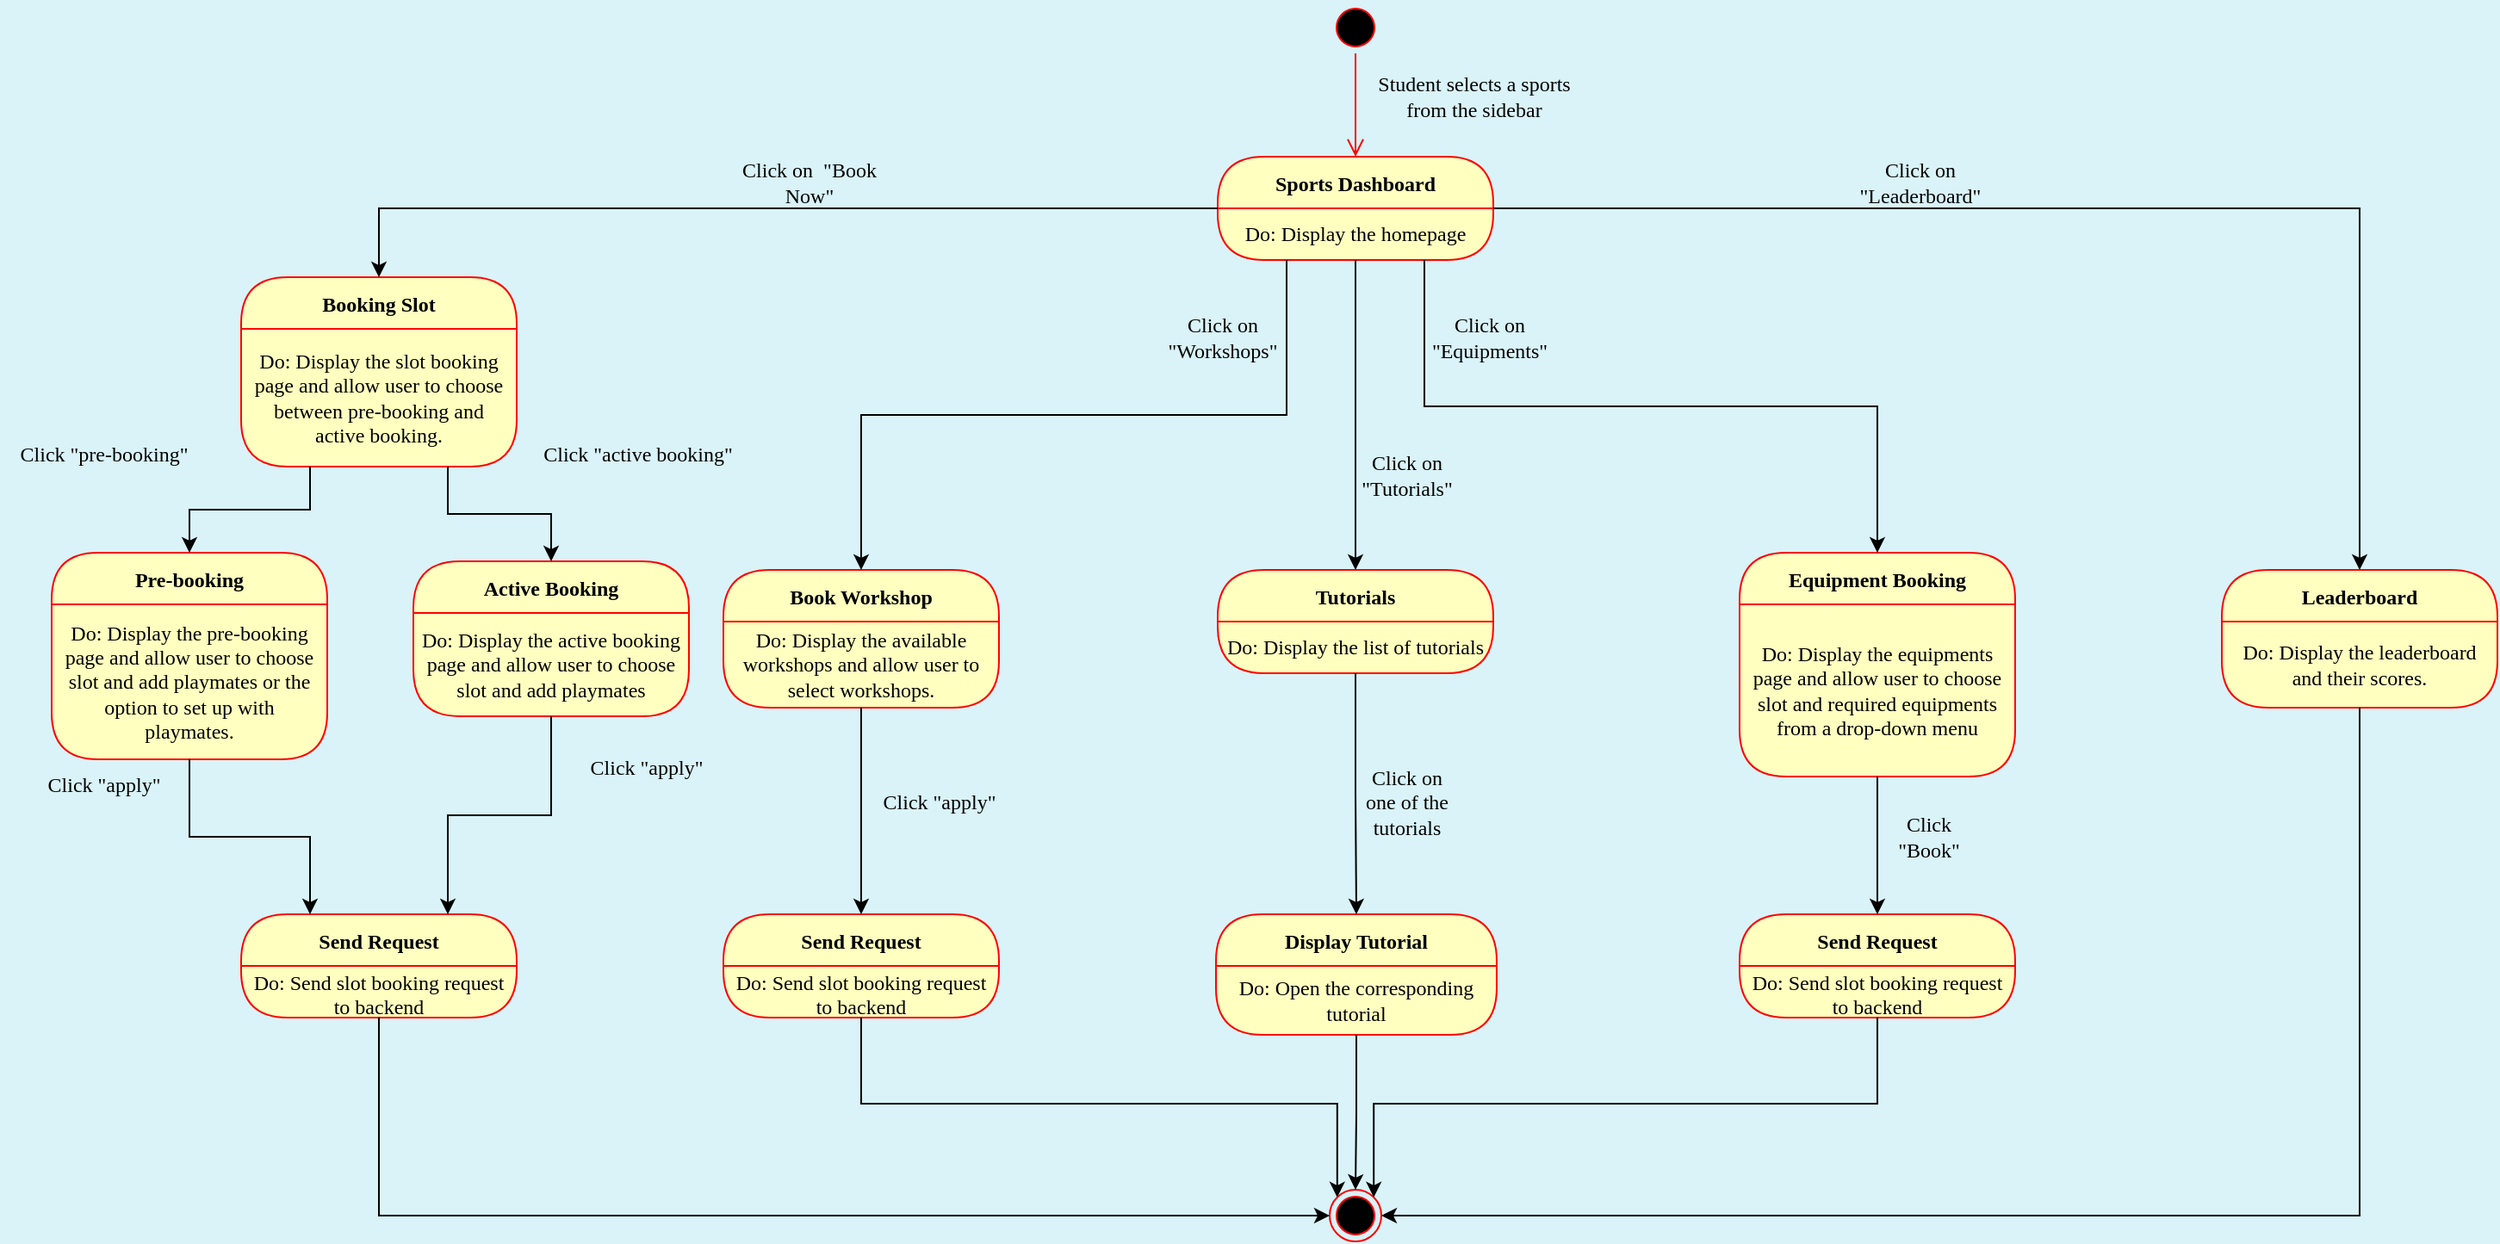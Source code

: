 <mxfile version="23.1.1" type="google">
  <diagram name="Page-1" id="58cdce13-f638-feb5-8d6f-7d28b1aa9fa0">
    <mxGraphModel grid="1" page="1" gridSize="10" guides="1" tooltips="1" connect="1" arrows="1" fold="1" pageScale="1" pageWidth="1654" pageHeight="1169" background="#D9F3F8" math="0" shadow="0">
      <root>
        <mxCell id="0" />
        <mxCell id="1" parent="0" />
        <mxCell id="kVAj0i-eSsZbjXYJoXRX-5" value="" style="ellipse;html=1;shape=startState;fillColor=#000000;strokeColor=#ff0000;fontFamily=Poppins;fontSource=https%3A%2F%2Ffonts.googleapis.com%2Fcss%3Ffamily%3DPoppins;" vertex="1" parent="1">
          <mxGeometry x="812" y="90" width="30" height="30" as="geometry" />
        </mxCell>
        <mxCell id="kVAj0i-eSsZbjXYJoXRX-6" value="" style="edgeStyle=orthogonalEdgeStyle;html=1;verticalAlign=bottom;endArrow=open;endSize=8;strokeColor=#ff0000;rounded=0;fontFamily=Poppins;fontSource=https%3A%2F%2Ffonts.googleapis.com%2Fcss%3Ffamily%3DPoppins;" edge="1" parent="1" source="kVAj0i-eSsZbjXYJoXRX-5">
          <mxGeometry relative="1" as="geometry">
            <mxPoint x="827" y="180" as="targetPoint" />
          </mxGeometry>
        </mxCell>
        <mxCell id="kVAj0i-eSsZbjXYJoXRX-7" value="Sports Dashboard" style="swimlane;fontStyle=1;align=center;verticalAlign=middle;childLayout=stackLayout;horizontal=1;startSize=30;horizontalStack=0;resizeParent=0;resizeLast=1;container=0;fontColor=#000000;collapsible=0;rounded=1;arcSize=30;strokeColor=#ff0000;fillColor=#ffffc0;swimlaneFillColor=#ffffc0;dropTarget=0;fontFamily=Poppins;fontSource=https%3A%2F%2Ffonts.googleapis.com%2Fcss%3Ffamily%3DPoppins;" vertex="1" parent="1">
          <mxGeometry x="747" y="180" width="160" height="60" as="geometry" />
        </mxCell>
        <mxCell id="kVAj0i-eSsZbjXYJoXRX-8" value="Do: Display the homepage" style="text;html=1;strokeColor=none;fillColor=none;align=center;verticalAlign=middle;spacingLeft=4;spacingRight=4;whiteSpace=wrap;overflow=hidden;rotatable=0;fontColor=#000000;fontFamily=Poppins;fontSource=https%3A%2F%2Ffonts.googleapis.com%2Fcss%3Ffamily%3DPoppins;" vertex="1" parent="kVAj0i-eSsZbjXYJoXRX-7">
          <mxGeometry y="30" width="160" height="30" as="geometry" />
        </mxCell>
        <mxCell id="kVAj0i-eSsZbjXYJoXRX-11" value="Student selects a sports from the sidebar" style="text;html=1;strokeColor=none;fillColor=none;align=center;verticalAlign=middle;whiteSpace=wrap;rounded=0;fontFamily=Poppins;fontSource=https%3A%2F%2Ffonts.googleapis.com%2Fcss%3Ffamily%3DPoppins;" vertex="1" parent="1">
          <mxGeometry x="827" y="130" width="138" height="30" as="geometry" />
        </mxCell>
        <mxCell id="kVAj0i-eSsZbjXYJoXRX-12" value="Booking Slot" style="swimlane;fontStyle=1;align=center;verticalAlign=middle;childLayout=stackLayout;horizontal=1;startSize=30;horizontalStack=0;resizeParent=0;resizeLast=1;container=0;fontColor=#000000;collapsible=0;rounded=1;arcSize=30;strokeColor=#ff0000;fillColor=#ffffc0;swimlaneFillColor=#ffffc0;dropTarget=0;fontFamily=Poppins;fontSource=https%3A%2F%2Ffonts.googleapis.com%2Fcss%3Ffamily%3DPoppins;" vertex="1" parent="1">
          <mxGeometry x="180" y="250" width="160" height="110" as="geometry" />
        </mxCell>
        <mxCell id="kVAj0i-eSsZbjXYJoXRX-13" value="&lt;font&gt;Do: Display the slot booking page and allow user to choose between pre-booking and active booking.&lt;/font&gt;" style="text;html=1;strokeColor=none;fillColor=none;align=center;verticalAlign=middle;spacingLeft=4;spacingRight=4;whiteSpace=wrap;overflow=hidden;rotatable=0;fontColor=#000000;fontFamily=Poppins;fontSource=https%3A%2F%2Ffonts.googleapis.com%2Fcss%3Ffamily%3DPoppins;" vertex="1" parent="kVAj0i-eSsZbjXYJoXRX-12">
          <mxGeometry y="30" width="160" height="80" as="geometry" />
        </mxCell>
        <mxCell id="kVAj0i-eSsZbjXYJoXRX-15" value="Book Workshop" style="swimlane;fontStyle=1;align=center;verticalAlign=middle;childLayout=stackLayout;horizontal=1;startSize=30;horizontalStack=0;resizeParent=0;resizeLast=1;container=0;fontColor=#000000;collapsible=0;rounded=1;arcSize=30;strokeColor=#ff0000;fillColor=#ffffc0;swimlaneFillColor=#ffffc0;dropTarget=0;fontFamily=Poppins;fontSource=https%3A%2F%2Ffonts.googleapis.com%2Fcss%3Ffamily%3DPoppins;" vertex="1" parent="1">
          <mxGeometry x="460" y="420" width="160" height="80" as="geometry" />
        </mxCell>
        <mxCell id="kVAj0i-eSsZbjXYJoXRX-16" value="Do: Display the available workshops and allow user to select workshops." style="text;html=1;strokeColor=none;fillColor=none;align=center;verticalAlign=middle;spacingLeft=4;spacingRight=4;whiteSpace=wrap;overflow=hidden;rotatable=0;fontColor=#000000;fontFamily=Poppins;fontSource=https%3A%2F%2Ffonts.googleapis.com%2Fcss%3Ffamily%3DPoppins;" vertex="1" parent="kVAj0i-eSsZbjXYJoXRX-15">
          <mxGeometry y="30" width="160" height="50" as="geometry" />
        </mxCell>
        <mxCell id="kVAj0i-eSsZbjXYJoXRX-18" value="Tutorials" style="swimlane;fontStyle=1;align=center;verticalAlign=middle;childLayout=stackLayout;horizontal=1;startSize=30;horizontalStack=0;resizeParent=0;resizeLast=1;container=0;fontColor=#000000;collapsible=0;rounded=1;arcSize=30;strokeColor=#ff0000;fillColor=#ffffc0;swimlaneFillColor=#ffffc0;dropTarget=0;fontFamily=Poppins;fontSource=https%3A%2F%2Ffonts.googleapis.com%2Fcss%3Ffamily%3DPoppins;" vertex="1" parent="1">
          <mxGeometry x="747" y="420" width="160" height="60" as="geometry" />
        </mxCell>
        <mxCell id="kVAj0i-eSsZbjXYJoXRX-19" value="Do: Display the list of tutorials" style="text;html=1;strokeColor=none;fillColor=none;align=center;verticalAlign=middle;spacingLeft=4;spacingRight=4;whiteSpace=wrap;overflow=hidden;rotatable=0;fontColor=#000000;fontFamily=Poppins;fontSource=https%3A%2F%2Ffonts.googleapis.com%2Fcss%3Ffamily%3DPoppins;" vertex="1" parent="kVAj0i-eSsZbjXYJoXRX-18">
          <mxGeometry y="30" width="160" height="30" as="geometry" />
        </mxCell>
        <mxCell id="kVAj0i-eSsZbjXYJoXRX-25" value="Equipment Booking" style="swimlane;fontStyle=1;align=center;verticalAlign=middle;childLayout=stackLayout;horizontal=1;startSize=30;horizontalStack=0;resizeParent=0;resizeLast=1;container=0;fontColor=#000000;collapsible=0;rounded=1;arcSize=30;strokeColor=#ff0000;fillColor=#ffffc0;swimlaneFillColor=#ffffc0;dropTarget=0;fontFamily=Poppins;fontSource=https%3A%2F%2Ffonts.googleapis.com%2Fcss%3Ffamily%3DPoppins;" vertex="1" parent="1">
          <mxGeometry x="1050" y="410" width="160" height="130" as="geometry" />
        </mxCell>
        <mxCell id="kVAj0i-eSsZbjXYJoXRX-26" value="Do: Display the equipments page and allow user to choose slot and required equipments from a drop-down menu" style="text;html=1;strokeColor=none;fillColor=none;align=center;verticalAlign=middle;spacingLeft=4;spacingRight=4;whiteSpace=wrap;overflow=hidden;rotatable=0;fontColor=#000000;fontFamily=Poppins;fontSource=https%3A%2F%2Ffonts.googleapis.com%2Fcss%3Ffamily%3DPoppins;" vertex="1" parent="kVAj0i-eSsZbjXYJoXRX-25">
          <mxGeometry y="30" width="160" height="100" as="geometry" />
        </mxCell>
        <mxCell id="kVAj0i-eSsZbjXYJoXRX-28" value="Leaderboard" style="swimlane;fontStyle=1;align=center;verticalAlign=middle;childLayout=stackLayout;horizontal=1;startSize=30;horizontalStack=0;resizeParent=0;resizeLast=1;container=0;fontColor=#000000;collapsible=0;rounded=1;arcSize=30;strokeColor=#ff0000;fillColor=#ffffc0;swimlaneFillColor=#ffffc0;dropTarget=0;fontFamily=Poppins;fontSource=https%3A%2F%2Ffonts.googleapis.com%2Fcss%3Ffamily%3DPoppins;" vertex="1" parent="1">
          <mxGeometry x="1330" y="420" width="160" height="80" as="geometry" />
        </mxCell>
        <mxCell id="Ta8rLYc7Z1ZIOs7Mpx72-16" style="edgeStyle=orthogonalEdgeStyle;rounded=0;orthogonalLoop=1;jettySize=auto;html=1;exitX=0.5;exitY=1;exitDx=0;exitDy=0;fontFamily=Poppins;fontSource=https%3A%2F%2Ffonts.googleapis.com%2Fcss%3Ffamily%3DPoppins;" edge="1" parent="kVAj0i-eSsZbjXYJoXRX-28" source="kVAj0i-eSsZbjXYJoXRX-29">
          <mxGeometry relative="1" as="geometry">
            <mxPoint x="79.714" y="80" as="targetPoint" />
          </mxGeometry>
        </mxCell>
        <mxCell id="kVAj0i-eSsZbjXYJoXRX-29" value="Do: Display the leaderboard and their scores." style="text;html=1;strokeColor=none;fillColor=none;align=center;verticalAlign=middle;spacingLeft=4;spacingRight=4;whiteSpace=wrap;overflow=hidden;rotatable=0;fontColor=#000000;fontFamily=Poppins;fontSource=https%3A%2F%2Ffonts.googleapis.com%2Fcss%3Ffamily%3DPoppins;" vertex="1" parent="kVAj0i-eSsZbjXYJoXRX-28">
          <mxGeometry y="30" width="160" height="50" as="geometry" />
        </mxCell>
        <mxCell id="kVAj0i-eSsZbjXYJoXRX-33" style="edgeStyle=orthogonalEdgeStyle;rounded=0;orthogonalLoop=1;jettySize=auto;html=1;exitX=0.5;exitY=1;exitDx=0;exitDy=0;entryX=0.5;entryY=0;entryDx=0;entryDy=0;fontFamily=Poppins;fontSource=https%3A%2F%2Ffonts.googleapis.com%2Fcss%3Ffamily%3DPoppins;" edge="1" parent="1" source="kVAj0i-eSsZbjXYJoXRX-8" target="kVAj0i-eSsZbjXYJoXRX-18">
          <mxGeometry relative="1" as="geometry" />
        </mxCell>
        <mxCell id="kVAj0i-eSsZbjXYJoXRX-36" style="edgeStyle=orthogonalEdgeStyle;rounded=0;orthogonalLoop=1;jettySize=auto;html=1;exitX=0.25;exitY=1;exitDx=0;exitDy=0;entryX=0.5;entryY=0;entryDx=0;entryDy=0;fontFamily=Poppins;fontSource=https%3A%2F%2Ffonts.googleapis.com%2Fcss%3Ffamily%3DPoppins;" edge="1" parent="1" source="kVAj0i-eSsZbjXYJoXRX-8" target="kVAj0i-eSsZbjXYJoXRX-15">
          <mxGeometry relative="1" as="geometry" />
        </mxCell>
        <mxCell id="kVAj0i-eSsZbjXYJoXRX-37" style="edgeStyle=orthogonalEdgeStyle;rounded=0;orthogonalLoop=1;jettySize=auto;html=1;exitX=0.75;exitY=1;exitDx=0;exitDy=0;entryX=0.5;entryY=0;entryDx=0;entryDy=0;fontFamily=Poppins;fontSource=https%3A%2F%2Ffonts.googleapis.com%2Fcss%3Ffamily%3DPoppins;" edge="1" parent="1" source="kVAj0i-eSsZbjXYJoXRX-8" target="kVAj0i-eSsZbjXYJoXRX-25">
          <mxGeometry relative="1" as="geometry" />
        </mxCell>
        <mxCell id="kVAj0i-eSsZbjXYJoXRX-38" style="edgeStyle=orthogonalEdgeStyle;rounded=0;orthogonalLoop=1;jettySize=auto;html=1;exitX=1;exitY=0;exitDx=0;exitDy=0;entryX=0.5;entryY=0;entryDx=0;entryDy=0;fontFamily=Poppins;fontSource=https%3A%2F%2Ffonts.googleapis.com%2Fcss%3Ffamily%3DPoppins;" edge="1" parent="1" source="kVAj0i-eSsZbjXYJoXRX-8" target="kVAj0i-eSsZbjXYJoXRX-28">
          <mxGeometry relative="1" as="geometry">
            <Array as="points">
              <mxPoint x="1410" y="210" />
            </Array>
          </mxGeometry>
        </mxCell>
        <mxCell id="kVAj0i-eSsZbjXYJoXRX-42" value="Click on &amp;nbsp;&quot;Book Now&quot;" style="text;html=1;strokeColor=none;fillColor=none;align=center;verticalAlign=middle;whiteSpace=wrap;rounded=0;fontFamily=Poppins;fontSource=https%3A%2F%2Ffonts.googleapis.com%2Fcss%3Ffamily%3DPoppins;" vertex="1" parent="1">
          <mxGeometry x="460" y="180" width="100" height="30" as="geometry" />
        </mxCell>
        <mxCell id="kVAj0i-eSsZbjXYJoXRX-43" value="Click on &quot;Leaderboard&quot;" style="text;html=1;strokeColor=none;fillColor=none;align=center;verticalAlign=middle;whiteSpace=wrap;rounded=0;fontFamily=Poppins;fontSource=https%3A%2F%2Ffonts.googleapis.com%2Fcss%3Ffamily%3DPoppins;" vertex="1" parent="1">
          <mxGeometry x="1100" y="180" width="110" height="30" as="geometry" />
        </mxCell>
        <mxCell id="kVAj0i-eSsZbjXYJoXRX-45" value="Click on &quot;Workshops&quot;" style="text;html=1;strokeColor=none;fillColor=none;align=center;verticalAlign=middle;whiteSpace=wrap;rounded=0;fontFamily=Poppins;fontSource=https%3A%2F%2Ffonts.googleapis.com%2Fcss%3Ffamily%3DPoppins;" vertex="1" parent="1">
          <mxGeometry x="720" y="270" width="60" height="30" as="geometry" />
        </mxCell>
        <mxCell id="kVAj0i-eSsZbjXYJoXRX-46" value="Click on &quot;Equipments&quot;" style="text;html=1;strokeColor=none;fillColor=none;align=center;verticalAlign=middle;whiteSpace=wrap;rounded=0;fontFamily=Poppins;fontSource=https%3A%2F%2Ffonts.googleapis.com%2Fcss%3Ffamily%3DPoppins;" vertex="1" parent="1">
          <mxGeometry x="870" y="270" width="70" height="30" as="geometry" />
        </mxCell>
        <mxCell id="kVAj0i-eSsZbjXYJoXRX-47" value="Click on &quot;Tutorials&quot;" style="text;html=1;strokeColor=none;fillColor=none;align=center;verticalAlign=middle;whiteSpace=wrap;rounded=0;fontFamily=Poppins;fontSource=https%3A%2F%2Ffonts.googleapis.com%2Fcss%3Ffamily%3DPoppins;" vertex="1" parent="1">
          <mxGeometry x="827" y="350" width="60" height="30" as="geometry" />
        </mxCell>
        <mxCell id="kVAj0i-eSsZbjXYJoXRX-54" value="Send Request" style="swimlane;fontStyle=1;align=center;verticalAlign=middle;childLayout=stackLayout;horizontal=1;startSize=30;horizontalStack=0;resizeParent=0;resizeLast=1;container=0;fontColor=#000000;collapsible=0;rounded=1;arcSize=30;strokeColor=#ff0000;fillColor=#ffffc0;swimlaneFillColor=#ffffc0;dropTarget=0;fontFamily=Poppins;fontSource=https%3A%2F%2Ffonts.googleapis.com%2Fcss%3Ffamily%3DPoppins;" vertex="1" parent="1">
          <mxGeometry x="180" y="620" width="160" height="60" as="geometry" />
        </mxCell>
        <mxCell id="kVAj0i-eSsZbjXYJoXRX-55" value="Do: Send slot booking request to backend" style="text;html=1;strokeColor=none;fillColor=none;align=center;verticalAlign=middle;spacingLeft=4;spacingRight=4;whiteSpace=wrap;overflow=hidden;rotatable=0;fontColor=#000000;fontFamily=Poppins;fontSource=https%3A%2F%2Ffonts.googleapis.com%2Fcss%3Ffamily%3DPoppins;" vertex="1" parent="kVAj0i-eSsZbjXYJoXRX-54">
          <mxGeometry y="30" width="160" height="30" as="geometry" />
        </mxCell>
        <mxCell id="kVAj0i-eSsZbjXYJoXRX-61" value="Send Request" style="swimlane;fontStyle=1;align=center;verticalAlign=middle;childLayout=stackLayout;horizontal=1;startSize=30;horizontalStack=0;resizeParent=0;resizeLast=1;container=0;fontColor=#000000;collapsible=0;rounded=1;arcSize=30;strokeColor=#ff0000;fillColor=#ffffc0;swimlaneFillColor=#ffffc0;dropTarget=0;fontFamily=Poppins;fontSource=https%3A%2F%2Ffonts.googleapis.com%2Fcss%3Ffamily%3DPoppins;" vertex="1" parent="1">
          <mxGeometry x="460" y="620" width="160" height="60" as="geometry" />
        </mxCell>
        <mxCell id="kVAj0i-eSsZbjXYJoXRX-62" value="Do: Send slot booking request to backend" style="text;html=1;strokeColor=none;fillColor=none;align=center;verticalAlign=middle;spacingLeft=4;spacingRight=4;whiteSpace=wrap;overflow=hidden;rotatable=0;fontColor=#000000;fontFamily=Poppins;fontSource=https%3A%2F%2Ffonts.googleapis.com%2Fcss%3Ffamily%3DPoppins;" vertex="1" parent="kVAj0i-eSsZbjXYJoXRX-61">
          <mxGeometry y="30" width="160" height="30" as="geometry" />
        </mxCell>
        <mxCell id="kVAj0i-eSsZbjXYJoXRX-63" style="edgeStyle=orthogonalEdgeStyle;rounded=0;orthogonalLoop=1;jettySize=auto;html=1;exitX=0.5;exitY=1;exitDx=0;exitDy=0;entryX=0.5;entryY=0;entryDx=0;entryDy=0;fontFamily=Poppins;fontSource=https%3A%2F%2Ffonts.googleapis.com%2Fcss%3Ffamily%3DPoppins;" edge="1" parent="1" source="kVAj0i-eSsZbjXYJoXRX-16" target="kVAj0i-eSsZbjXYJoXRX-61">
          <mxGeometry relative="1" as="geometry" />
        </mxCell>
        <mxCell id="kVAj0i-eSsZbjXYJoXRX-64" value="Click &quot;apply&quot;" style="text;html=1;align=center;verticalAlign=middle;resizable=0;points=[];autosize=1;strokeColor=none;fillColor=none;fontFamily=Poppins;fontSource=https%3A%2F%2Ffonts.googleapis.com%2Fcss%3Ffamily%3DPoppins;" vertex="1" parent="1">
          <mxGeometry x="540" y="540" width="90" height="30" as="geometry" />
        </mxCell>
        <mxCell id="kVAj0i-eSsZbjXYJoXRX-65" value="Display Tutorial" style="swimlane;fontStyle=1;align=center;verticalAlign=middle;childLayout=stackLayout;horizontal=1;startSize=30;horizontalStack=0;resizeParent=0;resizeLast=1;container=0;fontColor=#000000;collapsible=0;rounded=1;arcSize=30;strokeColor=#ff0000;fillColor=#ffffc0;swimlaneFillColor=#ffffc0;dropTarget=0;fontFamily=Poppins;fontSource=https%3A%2F%2Ffonts.googleapis.com%2Fcss%3Ffamily%3DPoppins;" vertex="1" parent="1">
          <mxGeometry x="746" y="620" width="163" height="70" as="geometry" />
        </mxCell>
        <mxCell id="kVAj0i-eSsZbjXYJoXRX-66" value="Do: Open the corresponding tutorial" style="text;html=1;strokeColor=none;fillColor=none;align=center;verticalAlign=middle;spacingLeft=4;spacingRight=4;whiteSpace=wrap;overflow=hidden;rotatable=0;fontColor=#000000;fontFamily=Poppins;fontSource=https%3A%2F%2Ffonts.googleapis.com%2Fcss%3Ffamily%3DPoppins;" vertex="1" parent="kVAj0i-eSsZbjXYJoXRX-65">
          <mxGeometry y="30" width="163" height="40" as="geometry" />
        </mxCell>
        <mxCell id="kVAj0i-eSsZbjXYJoXRX-67" style="edgeStyle=orthogonalEdgeStyle;rounded=0;orthogonalLoop=1;jettySize=auto;html=1;exitX=0.5;exitY=1;exitDx=0;exitDy=0;entryX=0.5;entryY=0;entryDx=0;entryDy=0;fontFamily=Poppins;fontSource=https%3A%2F%2Ffonts.googleapis.com%2Fcss%3Ffamily%3DPoppins;" edge="1" parent="1" source="kVAj0i-eSsZbjXYJoXRX-19" target="kVAj0i-eSsZbjXYJoXRX-65">
          <mxGeometry relative="1" as="geometry" />
        </mxCell>
        <mxCell id="kVAj0i-eSsZbjXYJoXRX-72" value="Send Request" style="swimlane;fontStyle=1;align=center;verticalAlign=middle;childLayout=stackLayout;horizontal=1;startSize=30;horizontalStack=0;resizeParent=0;resizeLast=1;container=0;fontColor=#000000;collapsible=0;rounded=1;arcSize=30;strokeColor=#ff0000;fillColor=#ffffc0;swimlaneFillColor=#ffffc0;dropTarget=0;fontFamily=Poppins;fontSource=https%3A%2F%2Ffonts.googleapis.com%2Fcss%3Ffamily%3DPoppins;" vertex="1" parent="1">
          <mxGeometry x="1050" y="620" width="160" height="60" as="geometry" />
        </mxCell>
        <mxCell id="kVAj0i-eSsZbjXYJoXRX-73" value="Do: Send slot booking request to backend" style="text;html=1;strokeColor=none;fillColor=none;align=center;verticalAlign=middle;spacingLeft=4;spacingRight=4;whiteSpace=wrap;overflow=hidden;rotatable=0;fontColor=#000000;fontFamily=Poppins;fontSource=https%3A%2F%2Ffonts.googleapis.com%2Fcss%3Ffamily%3DPoppins;" vertex="1" parent="kVAj0i-eSsZbjXYJoXRX-72">
          <mxGeometry y="30" width="160" height="30" as="geometry" />
        </mxCell>
        <mxCell id="kVAj0i-eSsZbjXYJoXRX-76" value="" style="ellipse;html=1;shape=endState;fillColor=#000000;strokeColor=#ff0000;fontFamily=Poppins;fontSource=https%3A%2F%2Ffonts.googleapis.com%2Fcss%3Ffamily%3DPoppins;" vertex="1" parent="1">
          <mxGeometry x="812" y="780" width="30" height="30" as="geometry" />
        </mxCell>
        <mxCell id="kVAj0i-eSsZbjXYJoXRX-77" style="edgeStyle=orthogonalEdgeStyle;rounded=0;orthogonalLoop=1;jettySize=auto;html=1;exitX=0.5;exitY=1;exitDx=0;exitDy=0;entryX=0;entryY=0.5;entryDx=0;entryDy=0;fontFamily=Poppins;fontSource=https%3A%2F%2Ffonts.googleapis.com%2Fcss%3Ffamily%3DPoppins;" edge="1" parent="1" source="kVAj0i-eSsZbjXYJoXRX-55" target="kVAj0i-eSsZbjXYJoXRX-76">
          <mxGeometry relative="1" as="geometry" />
        </mxCell>
        <mxCell id="kVAj0i-eSsZbjXYJoXRX-78" style="edgeStyle=orthogonalEdgeStyle;rounded=0;orthogonalLoop=1;jettySize=auto;html=1;exitX=0.5;exitY=1;exitDx=0;exitDy=0;entryX=0;entryY=0;entryDx=0;entryDy=0;fontFamily=Poppins;fontSource=https%3A%2F%2Ffonts.googleapis.com%2Fcss%3Ffamily%3DPoppins;" edge="1" parent="1" source="kVAj0i-eSsZbjXYJoXRX-62" target="kVAj0i-eSsZbjXYJoXRX-76">
          <mxGeometry relative="1" as="geometry" />
        </mxCell>
        <mxCell id="kVAj0i-eSsZbjXYJoXRX-79" value="Click on one of the tutorials" style="text;html=1;strokeColor=none;fillColor=none;align=center;verticalAlign=middle;whiteSpace=wrap;rounded=0;fontFamily=Poppins;fontSource=https%3A%2F%2Ffonts.googleapis.com%2Fcss%3Ffamily%3DPoppins;" vertex="1" parent="1">
          <mxGeometry x="827" y="540" width="60" height="30" as="geometry" />
        </mxCell>
        <mxCell id="kVAj0i-eSsZbjXYJoXRX-81" style="edgeStyle=orthogonalEdgeStyle;rounded=0;orthogonalLoop=1;jettySize=auto;html=1;exitX=0.5;exitY=1;exitDx=0;exitDy=0;entryX=0.5;entryY=0;entryDx=0;entryDy=0;fontFamily=Poppins;fontSource=https%3A%2F%2Ffonts.googleapis.com%2Fcss%3Ffamily%3DPoppins;" edge="1" parent="1" source="kVAj0i-eSsZbjXYJoXRX-66" target="kVAj0i-eSsZbjXYJoXRX-76">
          <mxGeometry relative="1" as="geometry" />
        </mxCell>
        <mxCell id="kVAj0i-eSsZbjXYJoXRX-83" value="Click &quot;Book&quot;" style="text;html=1;strokeColor=none;fillColor=none;align=center;verticalAlign=middle;whiteSpace=wrap;rounded=0;fontFamily=Poppins;fontSource=https%3A%2F%2Ffonts.googleapis.com%2Fcss%3Ffamily%3DPoppins;" vertex="1" parent="1">
          <mxGeometry x="1130" y="560" width="60" height="30" as="geometry" />
        </mxCell>
        <mxCell id="kVAj0i-eSsZbjXYJoXRX-85" style="edgeStyle=orthogonalEdgeStyle;rounded=0;orthogonalLoop=1;jettySize=auto;html=1;exitX=0.5;exitY=1;exitDx=0;exitDy=0;entryX=1;entryY=0;entryDx=0;entryDy=0;fontFamily=Poppins;fontSource=https%3A%2F%2Ffonts.googleapis.com%2Fcss%3Ffamily%3DPoppins;" edge="1" parent="1" source="kVAj0i-eSsZbjXYJoXRX-73" target="kVAj0i-eSsZbjXYJoXRX-76">
          <mxGeometry relative="1" as="geometry" />
        </mxCell>
        <mxCell id="kVAj0i-eSsZbjXYJoXRX-86" style="edgeStyle=orthogonalEdgeStyle;rounded=0;orthogonalLoop=1;jettySize=auto;html=1;exitX=0.5;exitY=1;exitDx=0;exitDy=0;entryX=0.5;entryY=0;entryDx=0;entryDy=0;fontFamily=Poppins;fontSource=https%3A%2F%2Ffonts.googleapis.com%2Fcss%3Ffamily%3DPoppins;" edge="1" parent="1" source="kVAj0i-eSsZbjXYJoXRX-26" target="kVAj0i-eSsZbjXYJoXRX-72">
          <mxGeometry relative="1" as="geometry" />
        </mxCell>
        <mxCell id="kVAj0i-eSsZbjXYJoXRX-87" style="edgeStyle=orthogonalEdgeStyle;rounded=0;orthogonalLoop=1;jettySize=auto;html=1;exitX=0.5;exitY=1;exitDx=0;exitDy=0;entryX=1;entryY=0.5;entryDx=0;entryDy=0;fontFamily=Poppins;fontSource=https%3A%2F%2Ffonts.googleapis.com%2Fcss%3Ffamily%3DPoppins;" edge="1" parent="1" source="kVAj0i-eSsZbjXYJoXRX-29" target="kVAj0i-eSsZbjXYJoXRX-76">
          <mxGeometry relative="1" as="geometry" />
        </mxCell>
        <mxCell id="Ta8rLYc7Z1ZIOs7Mpx72-1" style="edgeStyle=orthogonalEdgeStyle;rounded=0;orthogonalLoop=1;jettySize=auto;html=1;exitX=0;exitY=0;exitDx=0;exitDy=0;entryX=0.5;entryY=0;entryDx=0;entryDy=0;fontFamily=Poppins;fontSource=https%3A%2F%2Ffonts.googleapis.com%2Fcss%3Ffamily%3DPoppins;" edge="1" parent="1" source="kVAj0i-eSsZbjXYJoXRX-8" target="kVAj0i-eSsZbjXYJoXRX-12">
          <mxGeometry relative="1" as="geometry">
            <Array as="points">
              <mxPoint x="260" y="210" />
            </Array>
          </mxGeometry>
        </mxCell>
        <mxCell id="Ta8rLYc7Z1ZIOs7Mpx72-2" value="Pre-booking" style="swimlane;fontStyle=1;align=center;verticalAlign=middle;childLayout=stackLayout;horizontal=1;startSize=30;horizontalStack=0;resizeParent=0;resizeLast=1;container=0;fontColor=#000000;collapsible=0;rounded=1;arcSize=30;strokeColor=#ff0000;fillColor=#ffffc0;swimlaneFillColor=#ffffc0;dropTarget=0;fontFamily=Poppins;fontSource=https%3A%2F%2Ffonts.googleapis.com%2Fcss%3Ffamily%3DPoppins;" vertex="1" parent="1">
          <mxGeometry x="70" y="410" width="160" height="120" as="geometry" />
        </mxCell>
        <mxCell id="Ta8rLYc7Z1ZIOs7Mpx72-3" value="&lt;font&gt;Do: Display the pre-booking page and allow user to choose slot and add playmates or the option to set up with playmates.&lt;/font&gt;" style="text;html=1;strokeColor=none;fillColor=none;align=center;verticalAlign=middle;spacingLeft=4;spacingRight=4;whiteSpace=wrap;overflow=hidden;rotatable=0;fontColor=#000000;fontFamily=Poppins;fontSource=https%3A%2F%2Ffonts.googleapis.com%2Fcss%3Ffamily%3DPoppins;" vertex="1" parent="Ta8rLYc7Z1ZIOs7Mpx72-2">
          <mxGeometry y="30" width="160" height="90" as="geometry" />
        </mxCell>
        <mxCell id="Ta8rLYc7Z1ZIOs7Mpx72-5" value="Active Booking" style="swimlane;fontStyle=1;align=center;verticalAlign=middle;childLayout=stackLayout;horizontal=1;startSize=30;horizontalStack=0;resizeParent=0;resizeLast=1;container=0;fontColor=#000000;collapsible=0;rounded=1;arcSize=30;strokeColor=#ff0000;fillColor=#ffffc0;swimlaneFillColor=#ffffc0;dropTarget=0;fontFamily=Poppins;fontSource=https%3A%2F%2Ffonts.googleapis.com%2Fcss%3Ffamily%3DPoppins;" vertex="1" parent="1">
          <mxGeometry x="280" y="415" width="160" height="90" as="geometry" />
        </mxCell>
        <mxCell id="Ta8rLYc7Z1ZIOs7Mpx72-6" value="Do: Display the active booking page and allow user to choose slot and add playmates" style="text;html=1;strokeColor=none;fillColor=none;align=center;verticalAlign=middle;spacingLeft=4;spacingRight=4;whiteSpace=wrap;overflow=hidden;rotatable=0;fontColor=#000000;fontFamily=Poppins;fontSource=https%3A%2F%2Ffonts.googleapis.com%2Fcss%3Ffamily%3DPoppins;" vertex="1" parent="Ta8rLYc7Z1ZIOs7Mpx72-5">
          <mxGeometry y="30" width="160" height="60" as="geometry" />
        </mxCell>
        <mxCell id="Ta8rLYc7Z1ZIOs7Mpx72-8" style="edgeStyle=orthogonalEdgeStyle;rounded=0;orthogonalLoop=1;jettySize=auto;html=1;exitX=0.25;exitY=1;exitDx=0;exitDy=0;fontFamily=Poppins;fontSource=https%3A%2F%2Ffonts.googleapis.com%2Fcss%3Ffamily%3DPoppins;" edge="1" parent="1" source="kVAj0i-eSsZbjXYJoXRX-13" target="Ta8rLYc7Z1ZIOs7Mpx72-2">
          <mxGeometry relative="1" as="geometry" />
        </mxCell>
        <mxCell id="Ta8rLYc7Z1ZIOs7Mpx72-9" style="edgeStyle=orthogonalEdgeStyle;rounded=0;orthogonalLoop=1;jettySize=auto;html=1;exitX=0.75;exitY=1;exitDx=0;exitDy=0;entryX=0.5;entryY=0;entryDx=0;entryDy=0;fontFamily=Poppins;fontSource=https%3A%2F%2Ffonts.googleapis.com%2Fcss%3Ffamily%3DPoppins;" edge="1" parent="1" source="kVAj0i-eSsZbjXYJoXRX-13" target="Ta8rLYc7Z1ZIOs7Mpx72-5">
          <mxGeometry relative="1" as="geometry" />
        </mxCell>
        <mxCell id="Ta8rLYc7Z1ZIOs7Mpx72-10" style="edgeStyle=orthogonalEdgeStyle;rounded=0;orthogonalLoop=1;jettySize=auto;html=1;exitX=0.5;exitY=1;exitDx=0;exitDy=0;entryX=0.25;entryY=0;entryDx=0;entryDy=0;fontFamily=Poppins;fontSource=https%3A%2F%2Ffonts.googleapis.com%2Fcss%3Ffamily%3DPoppins;" edge="1" parent="1" source="Ta8rLYc7Z1ZIOs7Mpx72-3" target="kVAj0i-eSsZbjXYJoXRX-54">
          <mxGeometry relative="1" as="geometry" />
        </mxCell>
        <mxCell id="Ta8rLYc7Z1ZIOs7Mpx72-11" style="edgeStyle=orthogonalEdgeStyle;rounded=0;orthogonalLoop=1;jettySize=auto;html=1;exitX=0.5;exitY=1;exitDx=0;exitDy=0;entryX=0.75;entryY=0;entryDx=0;entryDy=0;fontFamily=Poppins;fontSource=https%3A%2F%2Ffonts.googleapis.com%2Fcss%3Ffamily%3DPoppins;" edge="1" parent="1" source="Ta8rLYc7Z1ZIOs7Mpx72-6" target="kVAj0i-eSsZbjXYJoXRX-54">
          <mxGeometry relative="1" as="geometry" />
        </mxCell>
        <mxCell id="Ta8rLYc7Z1ZIOs7Mpx72-12" value="&lt;font&gt;Click &quot;pre-booking&quot;&lt;/font&gt;" style="text;html=1;align=center;verticalAlign=middle;resizable=0;points=[];autosize=1;strokeColor=none;fillColor=none;fontFamily=poppins;" vertex="1" parent="1">
          <mxGeometry x="40" y="338" width="120" height="30" as="geometry" />
        </mxCell>
        <mxCell id="Ta8rLYc7Z1ZIOs7Mpx72-13" value="&lt;font&gt;Click &quot;active booking&quot;&lt;/font&gt;" style="text;html=1;align=center;verticalAlign=middle;resizable=0;points=[];autosize=1;strokeColor=none;fillColor=none;fontFamily=Poppins;fontSource=https%3A%2F%2Ffonts.googleapis.com%2Fcss%3Ffamily%3DPoppins;" vertex="1" parent="1">
          <mxGeometry x="345" y="338" width="130" height="30" as="geometry" />
        </mxCell>
        <mxCell id="Ta8rLYc7Z1ZIOs7Mpx72-14" value="Click &quot;apply&quot;" style="text;html=1;align=center;verticalAlign=middle;resizable=0;points=[];autosize=1;strokeColor=none;fillColor=none;fontFamily=Poppins;fontSource=https%3A%2F%2Ffonts.googleapis.com%2Fcss%3Ffamily%3DPoppins;" vertex="1" parent="1">
          <mxGeometry x="55" y="530" width="90" height="30" as="geometry" />
        </mxCell>
        <mxCell id="Ta8rLYc7Z1ZIOs7Mpx72-15" value="Click &quot;apply&quot;" style="text;html=1;align=center;verticalAlign=middle;resizable=0;points=[];autosize=1;strokeColor=none;fillColor=none;fontFamily=Poppins;fontSource=https%3A%2F%2Ffonts.googleapis.com%2Fcss%3Ffamily%3DPoppins;" vertex="1" parent="1">
          <mxGeometry x="370" y="520" width="90" height="30" as="geometry" />
        </mxCell>
      </root>
    </mxGraphModel>
  </diagram>
</mxfile>
